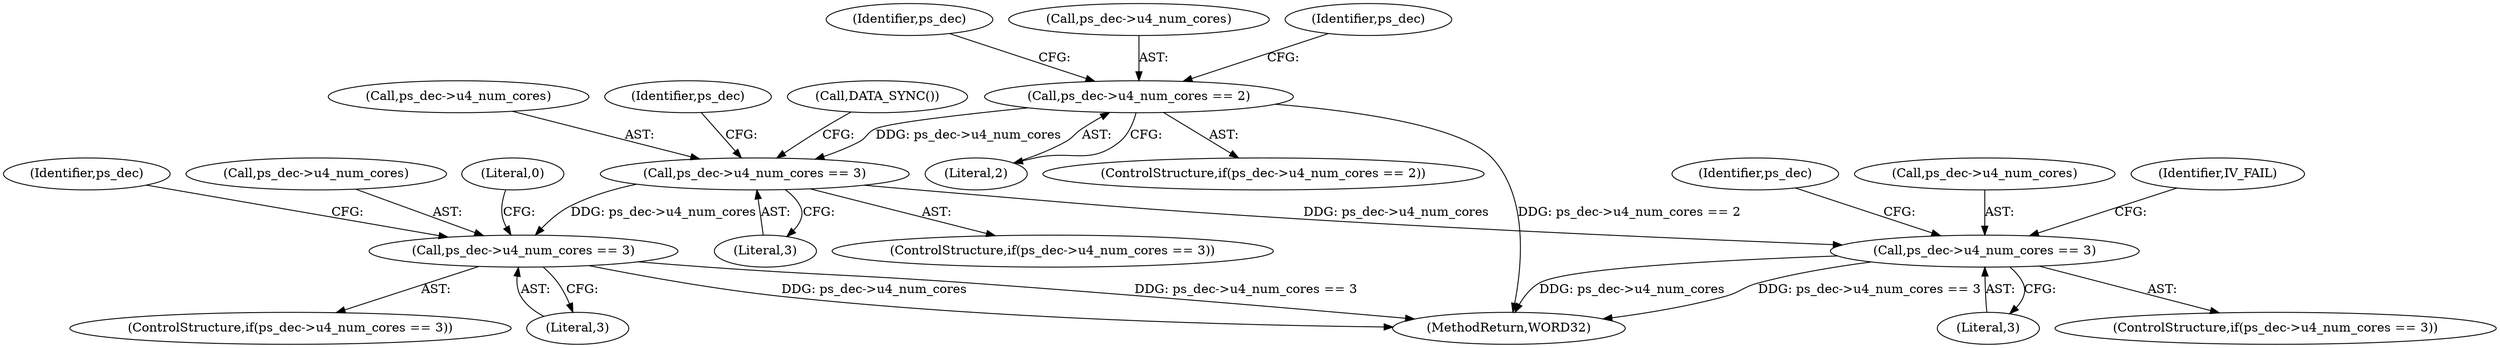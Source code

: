 digraph "0_Android_0b23c81c3dd9ec38f7e6806a3955fed1925541a0@pointer" {
"1001625" [label="(Call,ps_dec->u4_num_cores == 2)"];
"1001722" [label="(Call,ps_dec->u4_num_cores == 3)"];
"1001821" [label="(Call,ps_dec->u4_num_cores == 3)"];
"1001998" [label="(Call,ps_dec->u4_num_cores == 3)"];
"1001635" [label="(Identifier,ps_dec)"];
"1002226" [label="(MethodReturn,WORD32)"];
"1002010" [label="(Literal,0)"];
"1001625" [label="(Call,ps_dec->u4_num_cores == 2)"];
"1002005" [label="(Identifier,ps_dec)"];
"1001722" [label="(Call,ps_dec->u4_num_cores == 3)"];
"1001828" [label="(Identifier,ps_dec)"];
"1002002" [label="(Literal,3)"];
"1001624" [label="(ControlStructure,if(ps_dec->u4_num_cores == 2))"];
"1001999" [label="(Call,ps_dec->u4_num_cores)"];
"1001825" [label="(Literal,3)"];
"1001822" [label="(Call,ps_dec->u4_num_cores)"];
"1001820" [label="(ControlStructure,if(ps_dec->u4_num_cores == 3))"];
"1001723" [label="(Call,ps_dec->u4_num_cores)"];
"1001998" [label="(Call,ps_dec->u4_num_cores == 3)"];
"1001997" [label="(ControlStructure,if(ps_dec->u4_num_cores == 3))"];
"1001626" [label="(Call,ps_dec->u4_num_cores)"];
"1001726" [label="(Literal,3)"];
"1001821" [label="(Call,ps_dec->u4_num_cores == 3)"];
"1001830" [label="(Identifier,IV_FAIL)"];
"1001721" [label="(ControlStructure,if(ps_dec->u4_num_cores == 3))"];
"1001729" [label="(Identifier,ps_dec)"];
"1001730" [label="(Call,DATA_SYNC())"];
"1001629" [label="(Literal,2)"];
"1001720" [label="(Identifier,ps_dec)"];
"1001625" -> "1001624"  [label="AST: "];
"1001625" -> "1001629"  [label="CFG: "];
"1001626" -> "1001625"  [label="AST: "];
"1001629" -> "1001625"  [label="AST: "];
"1001635" -> "1001625"  [label="CFG: "];
"1001720" -> "1001625"  [label="CFG: "];
"1001625" -> "1002226"  [label="DDG: ps_dec->u4_num_cores == 2"];
"1001625" -> "1001722"  [label="DDG: ps_dec->u4_num_cores"];
"1001722" -> "1001721"  [label="AST: "];
"1001722" -> "1001726"  [label="CFG: "];
"1001723" -> "1001722"  [label="AST: "];
"1001726" -> "1001722"  [label="AST: "];
"1001729" -> "1001722"  [label="CFG: "];
"1001730" -> "1001722"  [label="CFG: "];
"1001722" -> "1001821"  [label="DDG: ps_dec->u4_num_cores"];
"1001722" -> "1001998"  [label="DDG: ps_dec->u4_num_cores"];
"1001821" -> "1001820"  [label="AST: "];
"1001821" -> "1001825"  [label="CFG: "];
"1001822" -> "1001821"  [label="AST: "];
"1001825" -> "1001821"  [label="AST: "];
"1001828" -> "1001821"  [label="CFG: "];
"1001830" -> "1001821"  [label="CFG: "];
"1001821" -> "1002226"  [label="DDG: ps_dec->u4_num_cores"];
"1001821" -> "1002226"  [label="DDG: ps_dec->u4_num_cores == 3"];
"1001998" -> "1001997"  [label="AST: "];
"1001998" -> "1002002"  [label="CFG: "];
"1001999" -> "1001998"  [label="AST: "];
"1002002" -> "1001998"  [label="AST: "];
"1002005" -> "1001998"  [label="CFG: "];
"1002010" -> "1001998"  [label="CFG: "];
"1001998" -> "1002226"  [label="DDG: ps_dec->u4_num_cores == 3"];
"1001998" -> "1002226"  [label="DDG: ps_dec->u4_num_cores"];
}
